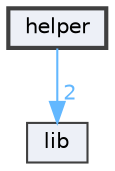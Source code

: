 digraph "helper"
{
 // INTERACTIVE_SVG=YES
 // LATEX_PDF_SIZE
  bgcolor="transparent";
  edge [fontname=Helvetica,fontsize=10,labelfontname=Helvetica,labelfontsize=10];
  node [fontname=Helvetica,fontsize=10,shape=box,height=0.2,width=0.4];
  compound=true
  dir_d634f21e635b1ea642c8b957ecf78b4f [label="helper", fillcolor="#edf0f7", color="grey25", style="filled,bold", URL="dir_d634f21e635b1ea642c8b957ecf78b4f.html",tooltip=""];
  dir_97aefd0d527b934f1d99a682da8fe6a9 [label="lib", fillcolor="#edf0f7", color="grey25", style="filled", URL="dir_97aefd0d527b934f1d99a682da8fe6a9.html",tooltip=""];
  dir_d634f21e635b1ea642c8b957ecf78b4f->dir_97aefd0d527b934f1d99a682da8fe6a9 [headlabel="2", labeldistance=1.5 headhref="dir_000000_000001.html" href="dir_000000_000001.html" color="steelblue1" fontcolor="steelblue1"];
}
